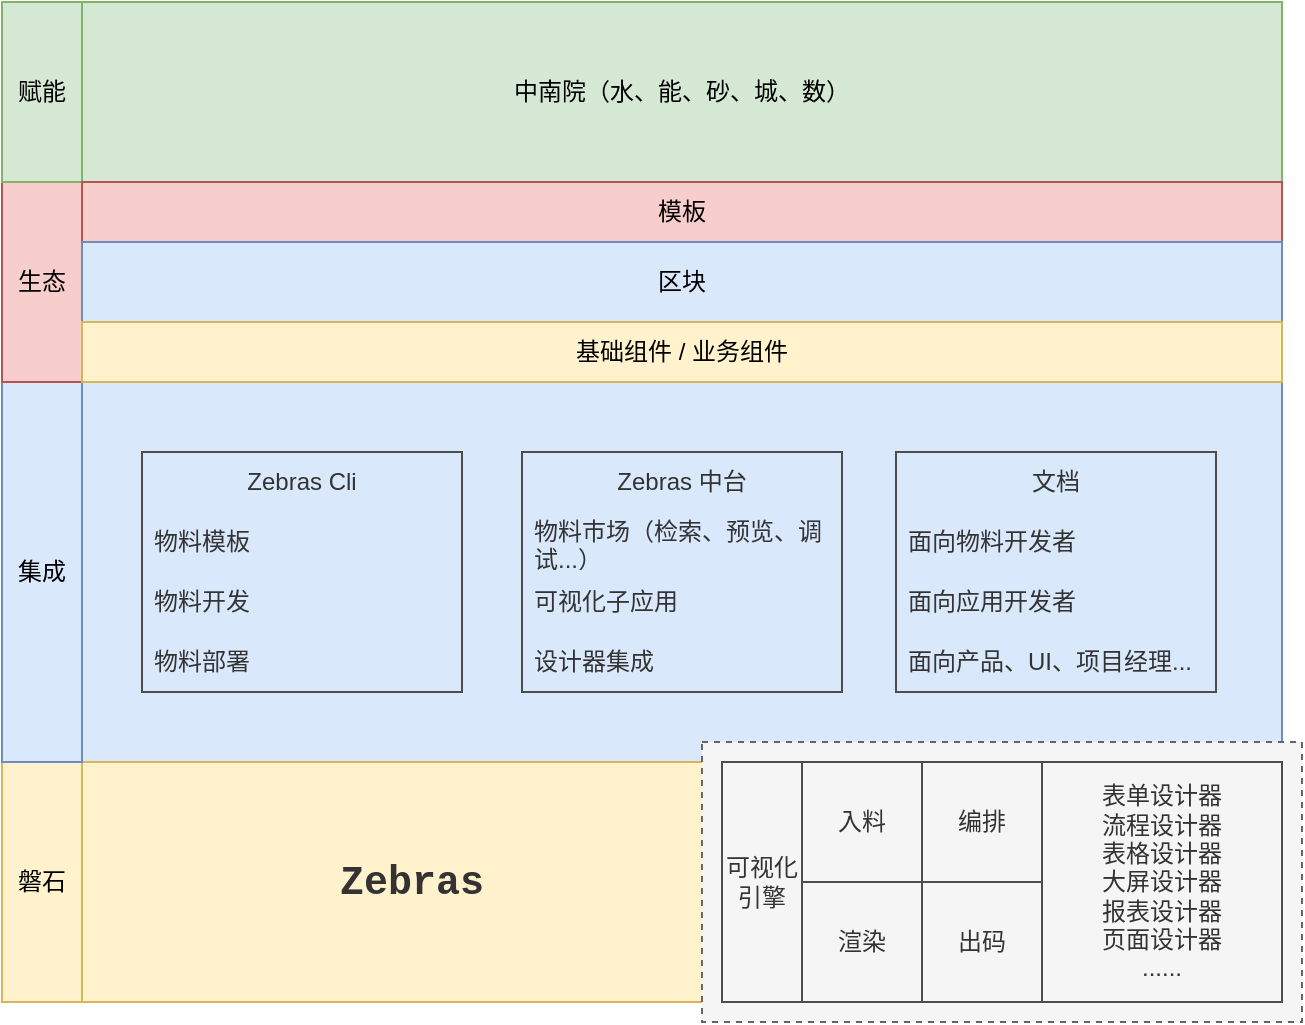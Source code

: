 <mxfile version="23.1.5" type="github">
  <diagram name="第 1 页" id="FYaY93_kECnBv3qDTOOK">
    <mxGraphModel dx="1195" dy="632" grid="1" gridSize="10" guides="1" tooltips="1" connect="1" arrows="1" fold="1" page="1" pageScale="1" pageWidth="827" pageHeight="1169" math="0" shadow="0">
      <root>
        <mxCell id="0" />
        <mxCell id="1" parent="0" />
        <mxCell id="-Rb-8ywxMS3bpJXiGhbe-8" value="" style="rounded=0;whiteSpace=wrap;html=1;shadow=0;glass=0;swimlaneLine=0;fillColor=#dae8fc;strokeColor=#6c8ebf;" parent="1" vertex="1">
          <mxGeometry x="160" y="520" width="600" height="190" as="geometry" />
        </mxCell>
        <mxCell id="-Rb-8ywxMS3bpJXiGhbe-6" value="" style="rounded=0;whiteSpace=wrap;html=1;shadow=0;glass=0;swimlaneLine=0;fillColor=#fff2cc;strokeColor=#d6b656;" parent="1" vertex="1">
          <mxGeometry x="160" y="710" width="600" height="120" as="geometry" />
        </mxCell>
        <mxCell id="Svt1MzAUU_VGe3PN_ZE4-6" value="" style="rounded=0;whiteSpace=wrap;html=1;dashed=1;fillColor=#f5f5f5;fontColor=#333333;strokeColor=#666666;glass=0;shadow=0;swimlaneLine=0;" vertex="1" parent="1">
          <mxGeometry x="470" y="700" width="300" height="140" as="geometry" />
        </mxCell>
        <mxCell id="-Rb-8ywxMS3bpJXiGhbe-7" value="磐石" style="rounded=0;whiteSpace=wrap;html=1;shadow=0;glass=0;swimlaneLine=0;fillColor=#fff2cc;strokeColor=#d6b656;" parent="1" vertex="1">
          <mxGeometry x="120" y="710" width="40" height="120" as="geometry" />
        </mxCell>
        <mxCell id="-Rb-8ywxMS3bpJXiGhbe-9" value="集成" style="rounded=0;whiteSpace=wrap;html=1;shadow=0;glass=0;swimlaneLine=0;fillColor=#dae8fc;strokeColor=#6c8ebf;" parent="1" vertex="1">
          <mxGeometry x="120" y="520" width="40" height="190" as="geometry" />
        </mxCell>
        <mxCell id="-Rb-8ywxMS3bpJXiGhbe-11" value="" style="rounded=0;whiteSpace=wrap;html=1;shadow=0;glass=0;swimlaneLine=0;fontColor=#333333;" parent="1" vertex="1">
          <mxGeometry x="160" y="420" width="600" height="100" as="geometry" />
        </mxCell>
        <mxCell id="-Rb-8ywxMS3bpJXiGhbe-12" value="生态" style="rounded=0;whiteSpace=wrap;html=1;shadow=0;glass=0;swimlaneLine=0;fillColor=#f8cecc;strokeColor=#b85450;" parent="1" vertex="1">
          <mxGeometry x="120" y="420" width="40" height="100" as="geometry" />
        </mxCell>
        <mxCell id="-Rb-8ywxMS3bpJXiGhbe-13" value="中南院（水、能、砂、城、数）" style="rounded=0;whiteSpace=wrap;html=1;shadow=0;glass=0;swimlaneLine=0;fillColor=#d5e8d4;strokeColor=#82b366;" parent="1" vertex="1">
          <mxGeometry x="160" y="330" width="600" height="90" as="geometry" />
        </mxCell>
        <mxCell id="-Rb-8ywxMS3bpJXiGhbe-14" value="赋能" style="rounded=0;whiteSpace=wrap;html=1;shadow=0;glass=0;swimlaneLine=0;fillColor=#d5e8d4;strokeColor=#82b366;" parent="1" vertex="1">
          <mxGeometry x="120" y="330" width="40" height="90" as="geometry" />
        </mxCell>
        <mxCell id="-Rb-8ywxMS3bpJXiGhbe-17" value="Zebras" style="text;html=1;align=center;verticalAlign=middle;whiteSpace=wrap;rounded=0;fontStyle=1;fontSize=20;fontFamily=Courier New;shadow=0;glass=0;swimlaneLine=0;fontColor=#333333;" parent="1" vertex="1">
          <mxGeometry x="270" y="752.5" width="110" height="35" as="geometry" />
        </mxCell>
        <mxCell id="-Rb-8ywxMS3bpJXiGhbe-23" value="编排" style="rounded=0;whiteSpace=wrap;html=1;shadow=0;glass=0;swimlaneLine=0;fillColor=none;fontColor=#333333;strokeColor=#4D4D4D;" parent="1" vertex="1">
          <mxGeometry x="580" y="710" width="60" height="60" as="geometry" />
        </mxCell>
        <mxCell id="-Rb-8ywxMS3bpJXiGhbe-24" value="出码" style="rounded=0;whiteSpace=wrap;html=1;shadow=0;glass=0;swimlaneLine=0;fillColor=none;fontColor=#333333;strokeColor=#4D4D4D;" parent="1" vertex="1">
          <mxGeometry x="580" y="770" width="60" height="60" as="geometry" />
        </mxCell>
        <mxCell id="-Rb-8ywxMS3bpJXiGhbe-25" value="入料" style="rounded=0;whiteSpace=wrap;html=1;shadow=0;glass=0;swimlaneLine=0;fillColor=none;fontColor=#333333;strokeColor=#4D4D4D;" parent="1" vertex="1">
          <mxGeometry x="520" y="710" width="60" height="60" as="geometry" />
        </mxCell>
        <mxCell id="-Rb-8ywxMS3bpJXiGhbe-26" value="渲染" style="rounded=0;whiteSpace=wrap;html=1;shadow=0;glass=0;swimlaneLine=0;fillColor=none;fontColor=#333333;strokeColor=#4D4D4D;" parent="1" vertex="1">
          <mxGeometry x="520" y="770" width="60" height="60" as="geometry" />
        </mxCell>
        <mxCell id="-Rb-8ywxMS3bpJXiGhbe-27" value="可视化引擎" style="rounded=0;whiteSpace=wrap;html=1;shadow=0;glass=0;swimlaneLine=0;fillColor=none;fontColor=#333333;strokeColor=#4D4D4D;" parent="1" vertex="1">
          <mxGeometry x="480" y="710" width="40" height="120" as="geometry" />
        </mxCell>
        <mxCell id="-Rb-8ywxMS3bpJXiGhbe-29" value="表单设计器&lt;br&gt;流程设计器&lt;br&gt;表格设计器&lt;br&gt;大屏设计器&lt;br&gt;报表设计器&lt;br&gt;页面设计器&lt;br&gt;......" style="rounded=0;whiteSpace=wrap;html=1;shadow=0;glass=0;swimlaneLine=0;fillColor=none;fontColor=#333333;strokeColor=#4D4D4D;" parent="1" vertex="1">
          <mxGeometry x="640" y="710" width="120" height="120" as="geometry" />
        </mxCell>
        <mxCell id="-Rb-8ywxMS3bpJXiGhbe-30" value="Zebras Cli" style="swimlane;fontStyle=0;childLayout=stackLayout;horizontal=1;startSize=30;horizontalStack=0;resizeParent=1;resizeParentMax=0;resizeLast=0;collapsible=1;marginBottom=0;whiteSpace=wrap;html=1;shadow=0;glass=0;rounded=0;swimlaneLine=0;fontColor=#333333;fillColor=none;strokeColor=#4D4D4D;" parent="1" vertex="1">
          <mxGeometry x="190" y="555" width="160" height="120" as="geometry">
            <mxRectangle x="180" y="540" width="60" height="30" as="alternateBounds" />
          </mxGeometry>
        </mxCell>
        <mxCell id="-Rb-8ywxMS3bpJXiGhbe-31" value="物料模板" style="text;strokeColor=none;fillColor=none;align=left;verticalAlign=middle;spacingLeft=4;spacingRight=4;overflow=hidden;points=[[0,0.5],[1,0.5]];portConstraint=eastwest;rotatable=0;whiteSpace=wrap;html=1;shadow=0;glass=0;rounded=0;swimlaneLine=0;fontColor=#333333;" parent="-Rb-8ywxMS3bpJXiGhbe-30" vertex="1">
          <mxGeometry y="30" width="160" height="30" as="geometry" />
        </mxCell>
        <mxCell id="-Rb-8ywxMS3bpJXiGhbe-32" value="物料开发" style="text;strokeColor=none;fillColor=none;align=left;verticalAlign=middle;spacingLeft=4;spacingRight=4;overflow=hidden;points=[[0,0.5],[1,0.5]];portConstraint=eastwest;rotatable=0;whiteSpace=wrap;html=1;shadow=0;glass=0;rounded=0;swimlaneLine=0;fontColor=#333333;" parent="-Rb-8ywxMS3bpJXiGhbe-30" vertex="1">
          <mxGeometry y="60" width="160" height="30" as="geometry" />
        </mxCell>
        <mxCell id="-Rb-8ywxMS3bpJXiGhbe-33" value="物料部署" style="text;strokeColor=none;fillColor=none;align=left;verticalAlign=middle;spacingLeft=4;spacingRight=4;overflow=hidden;points=[[0,0.5],[1,0.5]];portConstraint=eastwest;rotatable=0;whiteSpace=wrap;html=1;shadow=0;glass=0;rounded=0;swimlaneLine=0;fontColor=#333333;" parent="-Rb-8ywxMS3bpJXiGhbe-30" vertex="1">
          <mxGeometry y="90" width="160" height="30" as="geometry" />
        </mxCell>
        <mxCell id="-Rb-8ywxMS3bpJXiGhbe-34" value="Zebras 中台" style="swimlane;fontStyle=0;childLayout=stackLayout;horizontal=1;startSize=30;horizontalStack=0;resizeParent=1;resizeParentMax=0;resizeLast=0;collapsible=1;marginBottom=0;whiteSpace=wrap;html=1;shadow=0;glass=0;rounded=0;swimlaneLine=0;fontColor=#333333;fillColor=none;strokeColor=#4D4D4D;" parent="1" vertex="1">
          <mxGeometry x="380" y="555" width="160" height="120" as="geometry">
            <mxRectangle x="160" y="570" width="60" height="30" as="alternateBounds" />
          </mxGeometry>
        </mxCell>
        <mxCell id="-Rb-8ywxMS3bpJXiGhbe-35" value="物料市场（检索、预览、调试...）" style="text;strokeColor=none;fillColor=none;align=left;verticalAlign=middle;spacingLeft=4;spacingRight=4;overflow=hidden;points=[[0,0.5],[1,0.5]];portConstraint=eastwest;rotatable=0;whiteSpace=wrap;html=1;shadow=0;glass=0;rounded=0;swimlaneLine=0;fontColor=#333333;" parent="-Rb-8ywxMS3bpJXiGhbe-34" vertex="1">
          <mxGeometry y="30" width="160" height="30" as="geometry" />
        </mxCell>
        <mxCell id="-Rb-8ywxMS3bpJXiGhbe-36" value="可视化子应用" style="text;strokeColor=none;fillColor=none;align=left;verticalAlign=middle;spacingLeft=4;spacingRight=4;overflow=hidden;points=[[0,0.5],[1,0.5]];portConstraint=eastwest;rotatable=0;whiteSpace=wrap;html=1;shadow=0;glass=0;rounded=0;swimlaneLine=0;fontColor=#333333;" parent="-Rb-8ywxMS3bpJXiGhbe-34" vertex="1">
          <mxGeometry y="60" width="160" height="30" as="geometry" />
        </mxCell>
        <mxCell id="-Rb-8ywxMS3bpJXiGhbe-37" value="设计器集成" style="text;strokeColor=none;fillColor=none;align=left;verticalAlign=middle;spacingLeft=4;spacingRight=4;overflow=hidden;points=[[0,0.5],[1,0.5]];portConstraint=eastwest;rotatable=0;whiteSpace=wrap;html=1;shadow=0;glass=0;rounded=0;swimlaneLine=0;fontColor=#333333;" parent="-Rb-8ywxMS3bpJXiGhbe-34" vertex="1">
          <mxGeometry y="90" width="160" height="30" as="geometry" />
        </mxCell>
        <mxCell id="-Rb-8ywxMS3bpJXiGhbe-42" value="模板" style="rounded=0;whiteSpace=wrap;html=1;shadow=0;glass=0;swimlaneLine=0;fillColor=#f8cecc;strokeColor=#b85450;" parent="1" vertex="1">
          <mxGeometry x="160" y="420" width="600" height="30" as="geometry" />
        </mxCell>
        <mxCell id="-Rb-8ywxMS3bpJXiGhbe-43" value="区块" style="rounded=0;whiteSpace=wrap;html=1;shadow=0;glass=0;swimlaneLine=0;fillColor=#dae8fc;strokeColor=#6c8ebf;" parent="1" vertex="1">
          <mxGeometry x="160" y="450" width="600" height="40" as="geometry" />
        </mxCell>
        <mxCell id="-Rb-8ywxMS3bpJXiGhbe-44" value="基础组件 / 业务组件" style="rounded=0;whiteSpace=wrap;html=1;shadow=0;glass=0;swimlaneLine=0;fillColor=#fff2cc;strokeColor=#d6b656;" parent="1" vertex="1">
          <mxGeometry x="160" y="490" width="600" height="30" as="geometry" />
        </mxCell>
        <mxCell id="Svt1MzAUU_VGe3PN_ZE4-2" value="文档" style="swimlane;fontStyle=0;childLayout=stackLayout;horizontal=1;startSize=30;horizontalStack=0;resizeParent=1;resizeParentMax=0;resizeLast=0;collapsible=1;marginBottom=0;whiteSpace=wrap;html=1;shadow=0;glass=0;rounded=0;swimlaneLine=0;fontColor=#333333;fillColor=none;strokeColor=#4D4D4D;" vertex="1" parent="1">
          <mxGeometry x="567" y="555" width="160" height="120" as="geometry">
            <mxRectangle x="160" y="570" width="60" height="30" as="alternateBounds" />
          </mxGeometry>
        </mxCell>
        <mxCell id="Svt1MzAUU_VGe3PN_ZE4-3" value="面向物料开发者" style="text;strokeColor=none;fillColor=none;align=left;verticalAlign=middle;spacingLeft=4;spacingRight=4;overflow=hidden;points=[[0,0.5],[1,0.5]];portConstraint=eastwest;rotatable=0;whiteSpace=wrap;html=1;shadow=0;glass=0;rounded=0;swimlaneLine=0;fontColor=#333333;" vertex="1" parent="Svt1MzAUU_VGe3PN_ZE4-2">
          <mxGeometry y="30" width="160" height="30" as="geometry" />
        </mxCell>
        <mxCell id="Svt1MzAUU_VGe3PN_ZE4-4" value="面向应用开发者" style="text;strokeColor=none;fillColor=none;align=left;verticalAlign=middle;spacingLeft=4;spacingRight=4;overflow=hidden;points=[[0,0.5],[1,0.5]];portConstraint=eastwest;rotatable=0;whiteSpace=wrap;html=1;shadow=0;glass=0;rounded=0;swimlaneLine=0;fontColor=#333333;" vertex="1" parent="Svt1MzAUU_VGe3PN_ZE4-2">
          <mxGeometry y="60" width="160" height="30" as="geometry" />
        </mxCell>
        <mxCell id="Svt1MzAUU_VGe3PN_ZE4-5" value="面向产品、UI、项目经理..." style="text;strokeColor=none;fillColor=none;align=left;verticalAlign=middle;spacingLeft=4;spacingRight=4;overflow=hidden;points=[[0,0.5],[1,0.5]];portConstraint=eastwest;rotatable=0;whiteSpace=wrap;html=1;shadow=0;glass=0;rounded=0;swimlaneLine=0;fontColor=#333333;" vertex="1" parent="Svt1MzAUU_VGe3PN_ZE4-2">
          <mxGeometry y="90" width="160" height="30" as="geometry" />
        </mxCell>
      </root>
    </mxGraphModel>
  </diagram>
</mxfile>
